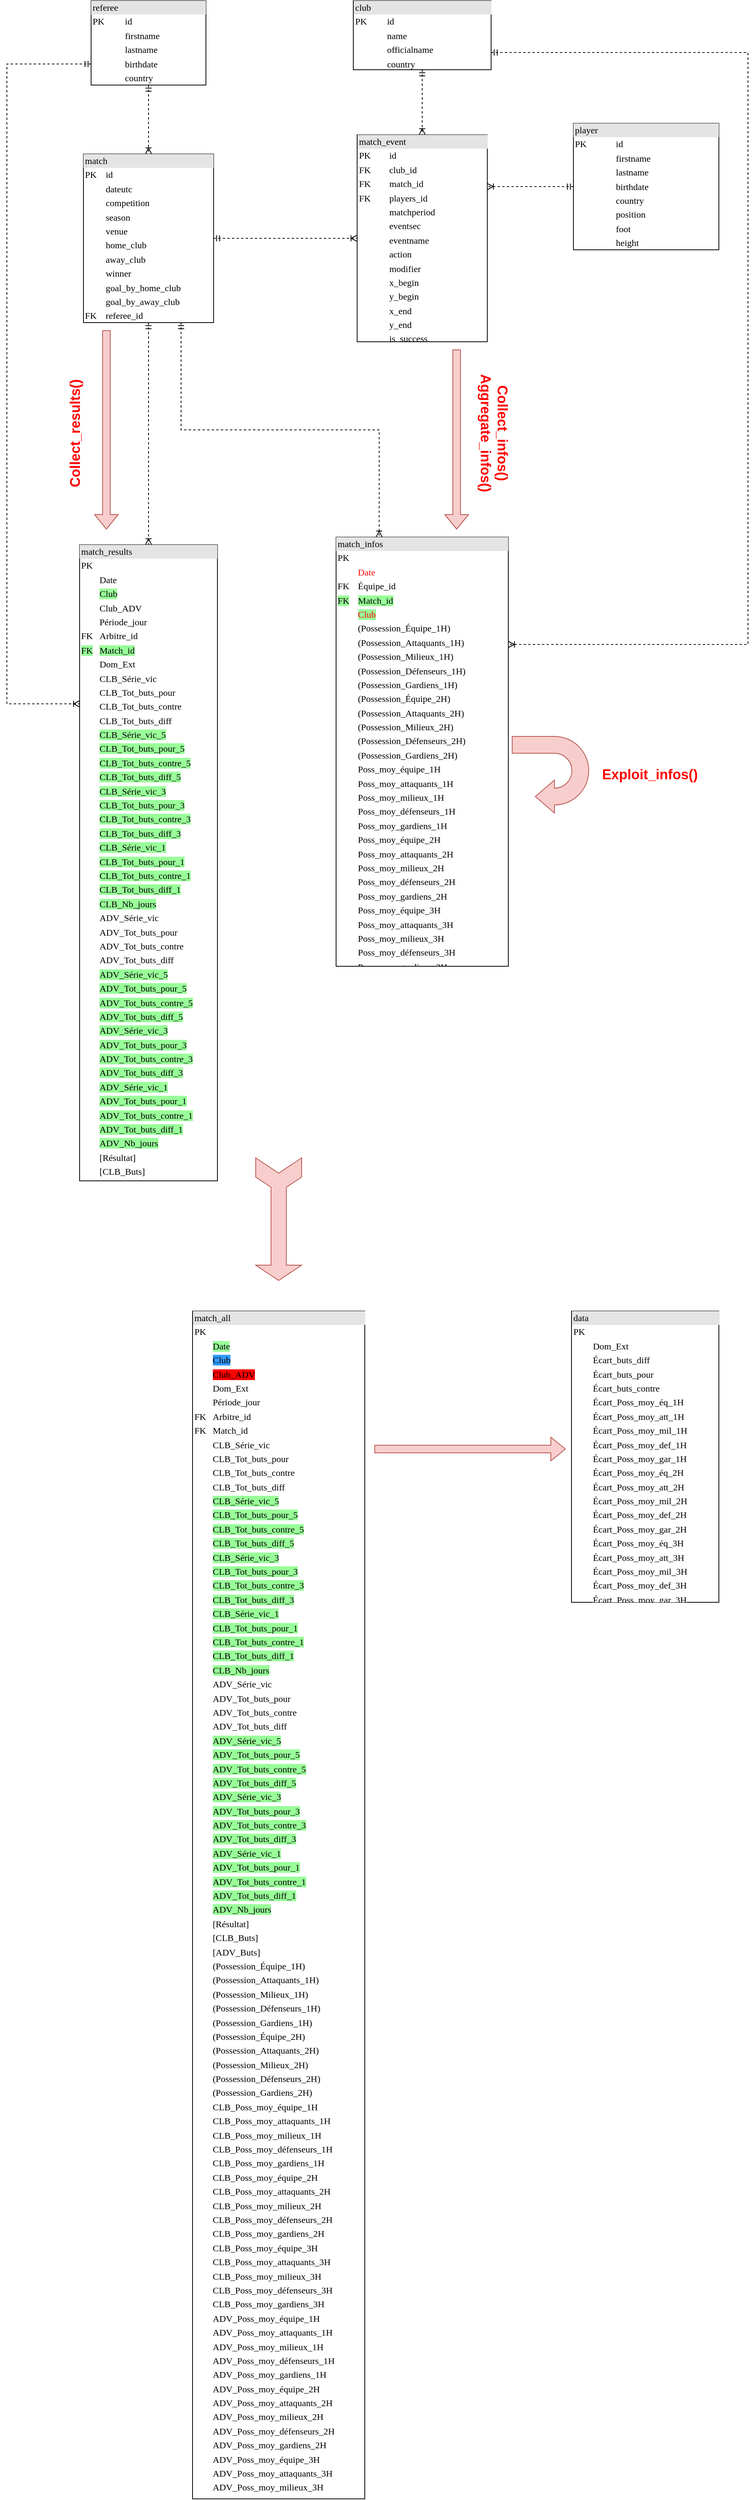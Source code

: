 <mxfile version="13.9.9" type="device"><diagram name="Page-1" id="2ca16b54-16f6-2749-3443-fa8db7711227"><mxGraphModel dx="1422" dy="822" grid="1" gridSize="10" guides="1" tooltips="1" connect="1" arrows="1" fold="1" page="1" pageScale="1" pageWidth="1100" pageHeight="850" background="#ffffff" math="0" shadow="0"><root><mxCell id="0"/><mxCell id="1" parent="0"/><mxCell id="XFEKM7h4W3PPhR_twfot-8" style="edgeStyle=orthogonalEdgeStyle;rounded=0;orthogonalLoop=1;jettySize=auto;html=1;exitX=0.5;exitY=1;exitDx=0;exitDy=0;entryX=0.5;entryY=0;entryDx=0;entryDy=0;dashed=1;startArrow=ERmandOne;startFill=0;endArrow=ERoneToMany;endFill=0;" parent="1" source="2ed32ef02a7f4228-1" target="2ed32ef02a7f4228-6" edge="1"><mxGeometry relative="1" as="geometry"/></mxCell><mxCell id="XFEKM7h4W3PPhR_twfot-19" style="edgeStyle=orthogonalEdgeStyle;rounded=0;orthogonalLoop=1;jettySize=auto;html=1;exitX=1;exitY=0.75;exitDx=0;exitDy=0;entryX=1;entryY=0.25;entryDx=0;entryDy=0;dashed=1;startArrow=ERmandOne;startFill=0;endArrow=ERoneToMany;endFill=0;" parent="1" source="2ed32ef02a7f4228-1" target="XFEKM7h4W3PPhR_twfot-12" edge="1"><mxGeometry relative="1" as="geometry"><Array as="points"><mxPoint x="1008" y="128"/><mxPoint x="1008" y="900"/></Array></mxGeometry></mxCell><mxCell id="2ed32ef02a7f4228-1" value="&lt;div style=&quot;box-sizing: border-box ; width: 100% ; background: #e4e4e4 ; padding: 2px&quot;&gt;club&lt;/div&gt;&lt;table style=&quot;width: 100% ; font-size: 1em&quot; cellpadding=&quot;2&quot; cellspacing=&quot;0&quot;&gt;&lt;tbody&gt;&lt;tr&gt;&lt;td&gt;PK&lt;/td&gt;&lt;td&gt;id&lt;/td&gt;&lt;/tr&gt;&lt;tr&gt;&lt;td&gt;&lt;br&gt;&lt;/td&gt;&lt;td&gt;name&lt;/td&gt;&lt;/tr&gt;&lt;tr&gt;&lt;td&gt;&lt;/td&gt;&lt;td&gt;officialname&lt;br&gt;&lt;/td&gt;&lt;/tr&gt;&lt;tr&gt;&lt;td&gt;&lt;br&gt;&lt;/td&gt;&lt;td&gt;country&lt;br&gt;&lt;/td&gt;&lt;/tr&gt;&lt;/tbody&gt;&lt;/table&gt;" style="verticalAlign=top;align=left;overflow=fill;html=1;rounded=0;shadow=0;comic=0;labelBackgroundColor=none;strokeWidth=1;fontFamily=Verdana;fontSize=12" parent="1" vertex="1"><mxGeometry x="492.5" y="60" width="180" height="90" as="geometry"/></mxCell><mxCell id="XFEKM7h4W3PPhR_twfot-10" style="edgeStyle=orthogonalEdgeStyle;rounded=0;orthogonalLoop=1;jettySize=auto;html=1;exitX=0;exitY=0.5;exitDx=0;exitDy=0;entryX=1;entryY=0.25;entryDx=0;entryDy=0;dashed=1;startArrow=ERmandOne;startFill=0;endArrow=ERoneToMany;endFill=0;" parent="1" source="2ed32ef02a7f4228-2" target="2ed32ef02a7f4228-6" edge="1"><mxGeometry relative="1" as="geometry"/></mxCell><mxCell id="2ed32ef02a7f4228-2" value="&lt;div style=&quot;box-sizing: border-box ; width: 100% ; background: #e4e4e4 ; padding: 2px&quot;&gt;player&lt;/div&gt;&lt;table style=&quot;width: 100% ; font-size: 1em&quot; cellpadding=&quot;2&quot; cellspacing=&quot;0&quot;&gt;&lt;tbody&gt;&lt;tr&gt;&lt;td&gt;PK&lt;/td&gt;&lt;td&gt;id&lt;/td&gt;&lt;/tr&gt;&lt;tr&gt;&lt;td&gt;&lt;br&gt;&lt;/td&gt;&lt;td&gt;firstname&lt;/td&gt;&lt;/tr&gt;&lt;tr&gt;&lt;td&gt;&lt;/td&gt;&lt;td&gt;lastname&lt;/td&gt;&lt;/tr&gt;&lt;tr&gt;&lt;td&gt;&lt;br&gt;&lt;/td&gt;&lt;td&gt;birthdate&lt;br&gt;&lt;/td&gt;&lt;/tr&gt;&lt;tr&gt;&lt;td&gt;&lt;br&gt;&lt;/td&gt;&lt;td&gt;country&lt;br&gt;&lt;/td&gt;&lt;/tr&gt;&lt;tr&gt;&lt;td&gt;&lt;br&gt;&lt;/td&gt;&lt;td&gt;position&lt;br&gt;&lt;/td&gt;&lt;/tr&gt;&lt;tr&gt;&lt;td&gt;&lt;br&gt;&lt;/td&gt;&lt;td&gt;foot&lt;br&gt;&lt;/td&gt;&lt;/tr&gt;&lt;tr&gt;&lt;td&gt;&lt;br&gt;&lt;/td&gt;&lt;td&gt;height&lt;br&gt;&lt;/td&gt;&lt;/tr&gt;&lt;/tbody&gt;&lt;/table&gt;" style="verticalAlign=top;align=left;overflow=fill;html=1;rounded=0;shadow=0;comic=0;labelBackgroundColor=none;strokeWidth=1;fontFamily=Verdana;fontSize=12" parent="1" vertex="1"><mxGeometry x="780" y="220" width="190" height="165" as="geometry"/></mxCell><mxCell id="2ed32ef02a7f4228-6" value="&lt;div style=&quot;box-sizing: border-box ; width: 100% ; background: #e4e4e4 ; padding: 2px&quot;&gt;match_event&lt;/div&gt;&lt;table style=&quot;width: 100% ; font-size: 1em&quot; cellpadding=&quot;2&quot; cellspacing=&quot;0&quot;&gt;&lt;tbody&gt;&lt;tr&gt;&lt;td&gt;PK&lt;/td&gt;&lt;td&gt;id&lt;/td&gt;&lt;/tr&gt;&lt;tr&gt;&lt;td&gt;FK&lt;/td&gt;&lt;td&gt;club_id&lt;/td&gt;&lt;/tr&gt;&lt;tr&gt;&lt;td&gt;FK&lt;/td&gt;&lt;td&gt;match_id&lt;/td&gt;&lt;/tr&gt;&lt;tr&gt;&lt;td&gt;FK&lt;br&gt;&lt;/td&gt;&lt;td&gt;players_id&lt;br&gt;&lt;/td&gt;&lt;/tr&gt;&lt;tr&gt;&lt;td&gt;&lt;br&gt;&lt;/td&gt;&lt;td&gt;matchperiod&lt;br&gt;&lt;/td&gt;&lt;/tr&gt;&lt;tr&gt;&lt;td&gt;&lt;br&gt;&lt;/td&gt;&lt;td&gt;eventsec&lt;br&gt;&lt;/td&gt;&lt;/tr&gt;&lt;tr&gt;&lt;td&gt;&lt;br&gt;&lt;/td&gt;&lt;td&gt;eventname&lt;br&gt;&lt;/td&gt;&lt;/tr&gt;&lt;tr&gt;&lt;td&gt;&lt;br&gt;&lt;/td&gt;&lt;td&gt;action&lt;br&gt;&lt;/td&gt;&lt;/tr&gt;&lt;tr&gt;&lt;td&gt;&lt;br&gt;&lt;/td&gt;&lt;td&gt;modifier&lt;br&gt;&lt;/td&gt;&lt;/tr&gt;&lt;tr&gt;&lt;td&gt;&lt;br&gt;&lt;/td&gt;&lt;td&gt;x_begin&lt;br&gt;&lt;/td&gt;&lt;/tr&gt;&lt;tr&gt;&lt;td&gt;&lt;br&gt;&lt;/td&gt;&lt;td&gt;y_begin&lt;/td&gt;&lt;/tr&gt;&lt;tr&gt;&lt;td&gt;&lt;br&gt;&lt;/td&gt;&lt;td&gt;x_end&lt;/td&gt;&lt;/tr&gt;&lt;tr&gt;&lt;td&gt;&lt;br&gt;&lt;/td&gt;&lt;td&gt;y_end&lt;/td&gt;&lt;/tr&gt;&lt;tr&gt;&lt;td&gt;&lt;br&gt;&lt;/td&gt;&lt;td&gt;is_success&lt;/td&gt;&lt;/tr&gt;&lt;/tbody&gt;&lt;/table&gt;" style="verticalAlign=top;align=left;overflow=fill;html=1;rounded=0;shadow=0;comic=0;labelBackgroundColor=none;strokeWidth=1;fontFamily=Verdana;fontSize=12" parent="1" vertex="1"><mxGeometry x="497.5" y="235" width="170" height="270" as="geometry"/></mxCell><mxCell id="XFEKM7h4W3PPhR_twfot-7" style="edgeStyle=orthogonalEdgeStyle;rounded=0;orthogonalLoop=1;jettySize=auto;html=1;exitX=1;exitY=0.5;exitDx=0;exitDy=0;entryX=0;entryY=0.5;entryDx=0;entryDy=0;dashed=1;startArrow=ERmandOne;startFill=0;endArrow=ERoneToMany;endFill=0;" parent="1" source="2ed32ef02a7f4228-8" target="2ed32ef02a7f4228-6" edge="1"><mxGeometry relative="1" as="geometry"/></mxCell><mxCell id="XFEKM7h4W3PPhR_twfot-16" style="edgeStyle=orthogonalEdgeStyle;rounded=0;orthogonalLoop=1;jettySize=auto;html=1;exitX=0.75;exitY=1;exitDx=0;exitDy=0;entryX=0.25;entryY=0;entryDx=0;entryDy=0;dashed=1;startArrow=ERmandOne;startFill=0;endArrow=ERoneToMany;endFill=0;" parent="1" source="2ed32ef02a7f4228-8" target="XFEKM7h4W3PPhR_twfot-12" edge="1"><mxGeometry relative="1" as="geometry"/></mxCell><mxCell id="XFEKM7h4W3PPhR_twfot-17" style="edgeStyle=orthogonalEdgeStyle;rounded=0;orthogonalLoop=1;jettySize=auto;html=1;exitX=0.5;exitY=1;exitDx=0;exitDy=0;entryX=0.5;entryY=0;entryDx=0;entryDy=0;dashed=1;startArrow=ERmandOne;startFill=0;endArrow=ERoneToMany;endFill=0;" parent="1" source="2ed32ef02a7f4228-8" target="XFEKM7h4W3PPhR_twfot-11" edge="1"><mxGeometry relative="1" as="geometry"/></mxCell><mxCell id="2ed32ef02a7f4228-8" value="&lt;div style=&quot;box-sizing: border-box ; width: 100% ; background: #e4e4e4 ; padding: 2px&quot;&gt;match&lt;/div&gt;&lt;table style=&quot;width: 100% ; font-size: 1em&quot; cellpadding=&quot;2&quot; cellspacing=&quot;0&quot;&gt;&lt;tbody&gt;&lt;tr&gt;&lt;td&gt;PK&lt;/td&gt;&lt;td&gt;id&lt;/td&gt;&lt;/tr&gt;&lt;tr&gt;&lt;td&gt;&lt;br&gt;&lt;/td&gt;&lt;td&gt;dateutc&lt;/td&gt;&lt;/tr&gt;&lt;tr&gt;&lt;td&gt;&lt;/td&gt;&lt;td&gt;competition&lt;/td&gt;&lt;/tr&gt;&lt;tr&gt;&lt;td&gt;&lt;br&gt;&lt;/td&gt;&lt;td&gt;season&lt;br&gt;&lt;/td&gt;&lt;/tr&gt;&lt;tr&gt;&lt;td&gt;&lt;br&gt;&lt;/td&gt;&lt;td&gt;venue&lt;br&gt;&lt;/td&gt;&lt;/tr&gt;&lt;tr&gt;&lt;td&gt;&lt;br&gt;&lt;/td&gt;&lt;td&gt;home_club&lt;br&gt;&lt;/td&gt;&lt;/tr&gt;&lt;tr&gt;&lt;td&gt;&lt;br&gt;&lt;/td&gt;&lt;td&gt;away_club&lt;br&gt;&lt;/td&gt;&lt;/tr&gt;&lt;tr&gt;&lt;td&gt;&lt;br&gt;&lt;/td&gt;&lt;td&gt;winner&lt;br&gt;&lt;/td&gt;&lt;/tr&gt;&lt;tr&gt;&lt;td&gt;&lt;br&gt;&lt;/td&gt;&lt;td&gt;goal_by_home_club&lt;br&gt;&lt;/td&gt;&lt;/tr&gt;&lt;tr&gt;&lt;td&gt;&lt;br&gt;&lt;/td&gt;&lt;td&gt;goal_by_away_club&lt;br&gt;&lt;/td&gt;&lt;/tr&gt;&lt;tr&gt;&lt;td&gt;FK&lt;br&gt;&lt;/td&gt;&lt;td&gt;referee_id&lt;br&gt;&lt;/td&gt;&lt;/tr&gt;&lt;/tbody&gt;&lt;/table&gt;" style="verticalAlign=top;align=left;overflow=fill;html=1;rounded=0;shadow=0;comic=0;labelBackgroundColor=none;strokeWidth=1;fontFamily=Verdana;fontSize=12" parent="1" vertex="1"><mxGeometry x="140" y="260" width="170" height="220" as="geometry"/></mxCell><mxCell id="XFEKM7h4W3PPhR_twfot-6" value="" style="edgeStyle=orthogonalEdgeStyle;rounded=0;orthogonalLoop=1;jettySize=auto;html=1;dashed=1;startArrow=ERmandOne;startFill=0;endArrow=ERoneToMany;endFill=0;" parent="1" source="2ed32ef02a7f4228-12" target="2ed32ef02a7f4228-8" edge="1"><mxGeometry relative="1" as="geometry"/></mxCell><mxCell id="XFEKM7h4W3PPhR_twfot-18" style="edgeStyle=orthogonalEdgeStyle;rounded=0;orthogonalLoop=1;jettySize=auto;html=1;exitX=0;exitY=0.75;exitDx=0;exitDy=0;entryX=0;entryY=0.25;entryDx=0;entryDy=0;dashed=1;startArrow=ERmandOne;startFill=0;endArrow=ERoneToMany;endFill=0;" parent="1" source="2ed32ef02a7f4228-12" target="XFEKM7h4W3PPhR_twfot-11" edge="1"><mxGeometry relative="1" as="geometry"><Array as="points"><mxPoint x="40" y="143"/><mxPoint x="40" y="978"/></Array></mxGeometry></mxCell><mxCell id="2ed32ef02a7f4228-12" value="&lt;div style=&quot;box-sizing: border-box ; width: 100% ; background: #e4e4e4 ; padding: 2px&quot;&gt;referee&lt;/div&gt;&lt;table style=&quot;width: 100% ; font-size: 1em&quot; cellpadding=&quot;2&quot; cellspacing=&quot;0&quot;&gt;&lt;tbody&gt;&lt;tr&gt;&lt;td&gt;PK&lt;/td&gt;&lt;td&gt;id&lt;/td&gt;&lt;/tr&gt;&lt;tr&gt;&lt;td&gt;&lt;br&gt;&lt;/td&gt;&lt;td&gt;firstname&lt;/td&gt;&lt;/tr&gt;&lt;tr&gt;&lt;td&gt;&lt;/td&gt;&lt;td&gt;lastname&lt;br&gt;&lt;/td&gt;&lt;/tr&gt;&lt;tr&gt;&lt;td&gt;&lt;br&gt;&lt;/td&gt;&lt;td&gt;birthdate&lt;br&gt;&lt;/td&gt;&lt;/tr&gt;&lt;tr&gt;&lt;td&gt;&lt;br&gt;&lt;/td&gt;&lt;td&gt;country&lt;br&gt;&lt;/td&gt;&lt;/tr&gt;&lt;/tbody&gt;&lt;/table&gt;" style="verticalAlign=top;align=left;overflow=fill;html=1;rounded=0;shadow=0;comic=0;labelBackgroundColor=none;strokeWidth=1;fontFamily=Verdana;fontSize=12" parent="1" vertex="1"><mxGeometry x="150" y="60" width="150" height="110" as="geometry"/></mxCell><mxCell id="XFEKM7h4W3PPhR_twfot-11" value="&lt;div style=&quot;box-sizing: border-box ; width: 100% ; background: #e4e4e4 ; padding: 2px&quot;&gt;match_results&lt;/div&gt;&lt;table style=&quot;width: 100% ; font-size: 1em&quot; cellpadding=&quot;2&quot; cellspacing=&quot;0&quot;&gt;&lt;tbody&gt;&lt;tr&gt;&lt;td&gt;PK&lt;/td&gt;&lt;td&gt;&lt;br&gt;&lt;/td&gt;&lt;/tr&gt;&lt;tr&gt;&lt;td&gt;&lt;br&gt;&lt;/td&gt;&lt;td&gt;Date&lt;/td&gt;&lt;/tr&gt;&lt;tr&gt;&lt;td&gt;&lt;br&gt;&lt;/td&gt;&lt;td&gt;&lt;span style=&quot;background-color: rgb(153 , 255 , 153)&quot;&gt;Club&lt;/span&gt;&lt;/td&gt;&lt;/tr&gt;&lt;tr&gt;&lt;td&gt;&lt;br&gt;&lt;/td&gt;&lt;td&gt;Club_ADV&lt;br&gt;&lt;/td&gt;&lt;/tr&gt;&lt;tr&gt;&lt;td&gt;&lt;br&gt;&lt;/td&gt;&lt;td&gt;Période_jour&lt;br&gt;&lt;/td&gt;&lt;/tr&gt;&lt;tr&gt;&lt;td&gt;FK&lt;/td&gt;&lt;td&gt;Arbitre_id&lt;br&gt;&lt;/td&gt;&lt;/tr&gt;&lt;tr&gt;&lt;td&gt;&lt;span style=&quot;background-color: rgb(153 , 255 , 153)&quot;&gt;FK&lt;/span&gt;&lt;/td&gt;&lt;td&gt;&lt;span style=&quot;background-color: rgb(153 , 255 , 153)&quot;&gt;Match_id&lt;/span&gt;&lt;br&gt;&lt;/td&gt;&lt;/tr&gt;&lt;tr&gt;&lt;td&gt;&lt;br&gt;&lt;/td&gt;&lt;td&gt;Dom_Ext&lt;/td&gt;&lt;/tr&gt;&lt;tr&gt;&lt;td&gt;&lt;br&gt;&lt;/td&gt;&lt;td&gt;CLB_Série_vic&lt;br&gt;&lt;/td&gt;&lt;/tr&gt;&lt;tr&gt;&lt;td&gt;&lt;br&gt;&lt;/td&gt;&lt;td&gt;CLB_Tot_buts_pour&lt;br&gt;&lt;/td&gt;&lt;/tr&gt;&lt;tr&gt;&lt;td&gt;&lt;br&gt;&lt;/td&gt;&lt;td&gt;CLB_Tot_buts_contre&lt;/td&gt;&lt;/tr&gt;&lt;tr&gt;&lt;td&gt;&lt;br&gt;&lt;/td&gt;&lt;td&gt;CLB_Tot_buts_diff&lt;/td&gt;&lt;/tr&gt;&lt;tr&gt;&lt;td&gt;&lt;br&gt;&lt;/td&gt;&lt;td&gt;&lt;span style=&quot;background-color: rgb(153 , 255 , 153)&quot;&gt;CLB_Série_vic_5&lt;/span&gt;&lt;/td&gt;&lt;/tr&gt;&lt;tr&gt;&lt;td&gt;&lt;span style=&quot;background-color: rgb(153 , 255 , 153)&quot;&gt;&lt;br&gt;&lt;/span&gt;&lt;/td&gt;&lt;td&gt;&lt;span style=&quot;background-color: rgb(153 , 255 , 153)&quot;&gt;CLB_Tot_buts_pour_5&lt;br&gt;&lt;/span&gt;&lt;/td&gt;&lt;/tr&gt;&lt;tr&gt;&lt;td&gt;&lt;span style=&quot;background-color: rgb(153 , 255 , 153)&quot;&gt;&lt;br&gt;&lt;/span&gt;&lt;/td&gt;&lt;td&gt;&lt;span style=&quot;background-color: rgb(153 , 255 , 153)&quot;&gt;CLB_Tot_buts_contre_5&lt;br&gt;&lt;/span&gt;&lt;/td&gt;&lt;/tr&gt;&lt;tr&gt;&lt;td&gt;&lt;span style=&quot;background-color: rgb(153 , 255 , 153)&quot;&gt;&lt;br&gt;&lt;/span&gt;&lt;/td&gt;&lt;td&gt;&lt;span style=&quot;background-color: rgb(153 , 255 , 153)&quot;&gt;CLB_Tot_buts_diff_5&lt;br&gt;&lt;/span&gt;&lt;/td&gt;&lt;/tr&gt;&lt;tr&gt;&lt;td&gt;&lt;span style=&quot;background-color: rgb(153 , 255 , 153)&quot;&gt;&lt;br&gt;&lt;/span&gt;&lt;/td&gt;&lt;td&gt;&lt;span style=&quot;background-color: rgb(153 , 255 , 153)&quot;&gt;CLB_Série_vic_3&lt;br&gt;&lt;/span&gt;&lt;/td&gt;&lt;/tr&gt;&lt;tr&gt;&lt;td&gt;&lt;span style=&quot;background-color: rgb(153 , 255 , 153)&quot;&gt;&lt;br&gt;&lt;/span&gt;&lt;/td&gt;&lt;td&gt;&lt;span style=&quot;background-color: rgb(153 , 255 , 153)&quot;&gt;CLB_Tot_buts_pour_3&lt;br&gt;&lt;/span&gt;&lt;/td&gt;&lt;/tr&gt;&lt;tr&gt;&lt;td&gt;&lt;span style=&quot;background-color: rgb(153 , 255 , 153)&quot;&gt;&lt;br&gt;&lt;/span&gt;&lt;/td&gt;&lt;td&gt;&lt;span style=&quot;background-color: rgb(153 , 255 , 153)&quot;&gt;CLB_Tot_buts_contre_3&lt;br&gt;&lt;/span&gt;&lt;/td&gt;&lt;/tr&gt;&lt;tr&gt;&lt;td&gt;&lt;span style=&quot;background-color: rgb(153 , 255 , 153)&quot;&gt;&lt;br&gt;&lt;/span&gt;&lt;/td&gt;&lt;td&gt;&lt;span style=&quot;background-color: rgb(153 , 255 , 153)&quot;&gt;CLB_Tot_buts_diff_3&lt;br&gt;&lt;/span&gt;&lt;/td&gt;&lt;/tr&gt;&lt;tr&gt;&lt;td&gt;&lt;span style=&quot;background-color: rgb(153 , 255 , 153)&quot;&gt;&lt;br&gt;&lt;/span&gt;&lt;/td&gt;&lt;td&gt;&lt;span style=&quot;background-color: rgb(153 , 255 , 153)&quot;&gt;CLB_Série_vic_1&lt;br&gt;&lt;/span&gt;&lt;/td&gt;&lt;/tr&gt;&lt;tr&gt;&lt;td&gt;&lt;span style=&quot;background-color: rgb(153 , 255 , 153)&quot;&gt;&lt;br&gt;&lt;/span&gt;&lt;/td&gt;&lt;td&gt;&lt;span style=&quot;background-color: rgb(153 , 255 , 153)&quot;&gt;CLB_Tot_buts_pour_1&lt;br&gt;&lt;/span&gt;&lt;/td&gt;&lt;/tr&gt;&lt;tr&gt;&lt;td&gt;&lt;span style=&quot;background-color: rgb(153 , 255 , 153)&quot;&gt;&lt;br&gt;&lt;/span&gt;&lt;/td&gt;&lt;td&gt;&lt;span style=&quot;background-color: rgb(153 , 255 , 153)&quot;&gt;CLB_Tot_buts_contre_1&lt;br&gt;&lt;/span&gt;&lt;/td&gt;&lt;/tr&gt;&lt;tr&gt;&lt;td&gt;&lt;span style=&quot;background-color: rgb(153 , 255 , 153)&quot;&gt;&lt;br&gt;&lt;/span&gt;&lt;/td&gt;&lt;td&gt;&lt;span style=&quot;background-color: rgb(153 , 255 , 153)&quot;&gt;CLB_Tot_buts_diff_1&lt;br&gt;&lt;/span&gt;&lt;/td&gt;&lt;/tr&gt;&lt;tr&gt;&lt;td&gt;&lt;span style=&quot;background-color: rgb(153 , 255 , 153)&quot;&gt;&lt;br&gt;&lt;/span&gt;&lt;/td&gt;&lt;td&gt;&lt;span style=&quot;background-color: rgb(153 , 255 , 153)&quot;&gt;CLB_Nb_jours&lt;/span&gt;&lt;br&gt;&lt;/td&gt;&lt;/tr&gt;&lt;tr&gt;&lt;td&gt;&lt;br&gt;&lt;/td&gt;&lt;td&gt;ADV_Série_vic&lt;/td&gt;&lt;/tr&gt;&lt;tr&gt;&lt;td&gt;&lt;br&gt;&lt;/td&gt;&lt;td&gt;ADV_Tot_buts_pour&lt;/td&gt;&lt;/tr&gt;&lt;tr&gt;&lt;td&gt;&lt;br&gt;&lt;/td&gt;&lt;td&gt;ADV_Tot_buts_contre&lt;/td&gt;&lt;/tr&gt;&lt;tr&gt;&lt;td&gt;&lt;br&gt;&lt;/td&gt;&lt;td&gt;ADV_Tot_buts_diff&lt;/td&gt;&lt;/tr&gt;&lt;tr&gt;&lt;td&gt;&lt;br&gt;&lt;/td&gt;&lt;td&gt;&lt;span style=&quot;background-color: rgb(153 , 255 , 153)&quot;&gt;ADV_Série_vic_5&lt;br&gt;&lt;/span&gt;&lt;/td&gt;&lt;/tr&gt;&lt;tr&gt;&lt;td&gt;&lt;span style=&quot;background-color: rgb(153 , 255 , 153)&quot;&gt;&lt;br&gt;&lt;/span&gt;&lt;/td&gt;&lt;td&gt;&lt;span style=&quot;background-color: rgb(153 , 255 , 153)&quot;&gt;ADV_Tot_buts_pour_5&lt;br&gt;&lt;/span&gt;&lt;/td&gt;&lt;/tr&gt;&lt;tr&gt;&lt;td&gt;&lt;span style=&quot;background-color: rgb(153 , 255 , 153)&quot;&gt;&lt;br&gt;&lt;/span&gt;&lt;/td&gt;&lt;td&gt;&lt;span style=&quot;background-color: rgb(153 , 255 , 153)&quot;&gt;ADV_Tot_buts_contre_5&lt;br&gt;&lt;/span&gt;&lt;/td&gt;&lt;/tr&gt;&lt;tr&gt;&lt;td&gt;&lt;span style=&quot;background-color: rgb(153 , 255 , 153)&quot;&gt;&lt;br&gt;&lt;/span&gt;&lt;/td&gt;&lt;td&gt;&lt;span style=&quot;background-color: rgb(153 , 255 , 153)&quot;&gt;ADV_Tot_buts_diff_5&lt;br&gt;&lt;/span&gt;&lt;/td&gt;&lt;/tr&gt;&lt;tr&gt;&lt;td&gt;&lt;span style=&quot;background-color: rgb(153 , 255 , 153)&quot;&gt;&lt;br&gt;&lt;/span&gt;&lt;/td&gt;&lt;td&gt;&lt;span style=&quot;background-color: rgb(153 , 255 , 153)&quot;&gt;ADV_Série_vic_3&lt;br&gt;&lt;/span&gt;&lt;/td&gt;&lt;/tr&gt;&lt;tr&gt;&lt;td&gt;&lt;span style=&quot;background-color: rgb(153 , 255 , 153)&quot;&gt;&lt;br&gt;&lt;/span&gt;&lt;/td&gt;&lt;td&gt;&lt;span style=&quot;background-color: rgb(153 , 255 , 153)&quot;&gt;ADV_Tot_buts_pour_3&lt;br&gt;&lt;/span&gt;&lt;/td&gt;&lt;/tr&gt;&lt;tr&gt;&lt;td&gt;&lt;span style=&quot;background-color: rgb(153 , 255 , 153)&quot;&gt;&lt;br&gt;&lt;/span&gt;&lt;/td&gt;&lt;td&gt;&lt;span style=&quot;background-color: rgb(153 , 255 , 153)&quot;&gt;ADV_Tot_buts_contre_3&lt;br&gt;&lt;/span&gt;&lt;/td&gt;&lt;/tr&gt;&lt;tr&gt;&lt;td&gt;&lt;span style=&quot;background-color: rgb(153 , 255 , 153)&quot;&gt;&lt;br&gt;&lt;/span&gt;&lt;/td&gt;&lt;td&gt;&lt;span style=&quot;background-color: rgb(153 , 255 , 153)&quot;&gt;ADV_Tot_buts_diff_3&lt;br&gt;&lt;/span&gt;&lt;/td&gt;&lt;/tr&gt;&lt;tr&gt;&lt;td&gt;&lt;span style=&quot;background-color: rgb(153 , 255 , 153)&quot;&gt;&lt;br&gt;&lt;/span&gt;&lt;/td&gt;&lt;td&gt;&lt;span style=&quot;background-color: rgb(153 , 255 , 153)&quot;&gt;ADV_Série_vic_1&lt;br&gt;&lt;/span&gt;&lt;/td&gt;&lt;/tr&gt;&lt;tr&gt;&lt;td&gt;&lt;span style=&quot;background-color: rgb(153 , 255 , 153)&quot;&gt;&lt;br&gt;&lt;/span&gt;&lt;/td&gt;&lt;td&gt;&lt;span style=&quot;background-color: rgb(153 , 255 , 153)&quot;&gt;ADV_Tot_buts_pour_1&lt;br&gt;&lt;/span&gt;&lt;/td&gt;&lt;/tr&gt;&lt;tr&gt;&lt;td&gt;&lt;span style=&quot;background-color: rgb(153 , 255 , 153)&quot;&gt;&lt;br&gt;&lt;/span&gt;&lt;/td&gt;&lt;td&gt;&lt;span style=&quot;background-color: rgb(153 , 255 , 153)&quot;&gt;ADV_Tot_buts_contre_1&lt;br&gt;&lt;/span&gt;&lt;/td&gt;&lt;/tr&gt;&lt;tr&gt;&lt;td&gt;&lt;span style=&quot;background-color: rgb(153 , 255 , 153)&quot;&gt;&lt;br&gt;&lt;/span&gt;&lt;/td&gt;&lt;td&gt;&lt;span style=&quot;background-color: rgb(153 , 255 , 153)&quot;&gt;ADV_Tot_buts_diff_1&lt;br&gt;&lt;/span&gt;&lt;/td&gt;&lt;/tr&gt;&lt;tr&gt;&lt;td&gt;&lt;span style=&quot;background-color: rgb(153 , 255 , 153)&quot;&gt;&lt;br&gt;&lt;/span&gt;&lt;/td&gt;&lt;td&gt;&lt;span style=&quot;background-color: rgb(153 , 255 , 153)&quot;&gt;ADV_Nb_jours&lt;/span&gt;&lt;br&gt;&lt;/td&gt;&lt;/tr&gt;&lt;tr&gt;&lt;td&gt;&lt;br&gt;&lt;/td&gt;&lt;td&gt;[Résultat]&lt;/td&gt;&lt;/tr&gt;&lt;tr&gt;&lt;td&gt;&lt;br&gt;&lt;/td&gt;&lt;td&gt;[CLB_Buts]&lt;/td&gt;&lt;/tr&gt;&lt;tr&gt;&lt;td&gt;&lt;br&gt;&lt;/td&gt;&lt;td&gt;[ADV_Buts]&lt;/td&gt;&lt;/tr&gt;&lt;/tbody&gt;&lt;/table&gt;" style="verticalAlign=top;align=left;overflow=fill;html=1;rounded=0;shadow=0;comic=0;labelBackgroundColor=none;strokeWidth=1;fontFamily=Verdana;fontSize=12" parent="1" vertex="1"><mxGeometry x="135" y="770" width="180" height="830" as="geometry"/></mxCell><mxCell id="XFEKM7h4W3PPhR_twfot-12" value="&lt;div style=&quot;box-sizing: border-box ; width: 100% ; background: #e4e4e4 ; padding: 2px&quot;&gt;match_infos&lt;/div&gt;&lt;table style=&quot;width: 100% ; font-size: 1em&quot; cellpadding=&quot;2&quot; cellspacing=&quot;0&quot;&gt;&lt;tbody&gt;&lt;tr&gt;&lt;td&gt;PK&lt;/td&gt;&lt;td&gt;&lt;br&gt;&lt;/td&gt;&lt;/tr&gt;&lt;tr&gt;&lt;td&gt;&lt;br&gt;&lt;/td&gt;&lt;td&gt;&lt;font color=&quot;#ff0000&quot;&gt;Date&lt;/font&gt;&lt;/td&gt;&lt;/tr&gt;&lt;tr&gt;&lt;td&gt;FK&lt;/td&gt;&lt;td&gt;Équipe_id&lt;/td&gt;&lt;/tr&gt;&lt;tr&gt;&lt;td&gt;&lt;span style=&quot;background-color: rgb(153 , 255 , 153)&quot;&gt;FK&lt;/span&gt;&lt;/td&gt;&lt;td&gt;&lt;span style=&quot;background-color: rgb(153 , 255 , 153)&quot;&gt;Match_id&lt;/span&gt;&lt;/td&gt;&lt;/tr&gt;&lt;tr&gt;&lt;td&gt;&lt;br&gt;&lt;/td&gt;&lt;td&gt;&lt;font color=&quot;#ff0000&quot; style=&quot;background-color: rgb(153 , 255 , 153)&quot;&gt;Club&lt;/font&gt;&lt;/td&gt;&lt;/tr&gt;&lt;tr&gt;&lt;td&gt;&lt;br&gt;&lt;/td&gt;&lt;td&gt;(Possession_Équipe_1H)&lt;/td&gt;&lt;/tr&gt;&lt;tr&gt;&lt;td&gt;&lt;br&gt;&lt;/td&gt;&lt;td&gt;(Possession_Attaquants_1H)&lt;br&gt;&lt;/td&gt;&lt;/tr&gt;&lt;tr&gt;&lt;td&gt;&lt;br&gt;&lt;/td&gt;&lt;td&gt;(Possession_Milieux_1H)&lt;br&gt;&lt;/td&gt;&lt;/tr&gt;&lt;tr&gt;&lt;td&gt;&lt;br&gt;&lt;/td&gt;&lt;td&gt;(Possession_Défenseurs_1H)&lt;/td&gt;&lt;/tr&gt;&lt;tr&gt;&lt;td&gt;&lt;br&gt;&lt;/td&gt;&lt;td&gt;(Possession_Gardiens_1H)&lt;br&gt;&lt;/td&gt;&lt;/tr&gt;&lt;tr&gt;&lt;td&gt;&lt;br&gt;&lt;/td&gt;&lt;td&gt;(Possession_Équipe_2H)&lt;br&gt;&lt;/td&gt;&lt;/tr&gt;&lt;tr&gt;&lt;td&gt;&lt;br&gt;&lt;/td&gt;&lt;td&gt;(Possession_Attaquants_2H)&lt;br&gt;&lt;/td&gt;&lt;/tr&gt;&lt;tr&gt;&lt;td&gt;&lt;br&gt;&lt;/td&gt;&lt;td&gt;(Possession_Milieux_2H)&lt;br&gt;&lt;/td&gt;&lt;/tr&gt;&lt;tr&gt;&lt;td&gt;&lt;br&gt;&lt;/td&gt;&lt;td&gt;(Possession_Défenseurs_2H)&lt;/td&gt;&lt;/tr&gt;&lt;tr&gt;&lt;td&gt;&lt;br&gt;&lt;/td&gt;&lt;td&gt;(Possession_Gardiens_2H)&lt;br&gt;&lt;/td&gt;&lt;/tr&gt;&lt;tr&gt;&lt;td&gt;&lt;br&gt;&lt;/td&gt;&lt;td&gt;Poss_moy_équipe_1H&lt;br&gt;&lt;/td&gt;&lt;/tr&gt;&lt;tr&gt;&lt;td&gt;&lt;br&gt;&lt;/td&gt;&lt;td&gt;Poss_moy_attaquants_1H&lt;br&gt;&lt;/td&gt;&lt;/tr&gt;&lt;tr&gt;&lt;td&gt;&lt;br&gt;&lt;/td&gt;&lt;td&gt;Poss_moy_milieux_1H&lt;br&gt;&lt;/td&gt;&lt;/tr&gt;&lt;tr&gt;&lt;td&gt;&lt;br&gt;&lt;/td&gt;&lt;td&gt;Poss_moy_défenseurs_1H&lt;br&gt;&lt;/td&gt;&lt;/tr&gt;&lt;tr&gt;&lt;td&gt;&lt;br&gt;&lt;/td&gt;&lt;td&gt;Poss_moy_gardiens_1H&lt;br&gt;&lt;/td&gt;&lt;/tr&gt;&lt;tr&gt;&lt;td&gt;&lt;br&gt;&lt;/td&gt;&lt;td&gt;Poss_moy_équipe_2H&lt;br&gt;&lt;/td&gt;&lt;/tr&gt;&lt;tr&gt;&lt;td&gt;&lt;br&gt;&lt;/td&gt;&lt;td&gt;Poss_moy_attaquants_2H&lt;br&gt;&lt;/td&gt;&lt;/tr&gt;&lt;tr&gt;&lt;td&gt;&lt;br&gt;&lt;/td&gt;&lt;td&gt;Poss_moy_milieux_2H&lt;br&gt;&lt;/td&gt;&lt;/tr&gt;&lt;tr&gt;&lt;td&gt;&lt;br&gt;&lt;/td&gt;&lt;td&gt;Poss_moy_défenseurs_2H&lt;br&gt;&lt;/td&gt;&lt;/tr&gt;&lt;tr&gt;&lt;td&gt;&lt;br&gt;&lt;/td&gt;&lt;td&gt;Poss_moy_gardiens_2H&lt;br&gt;&lt;/td&gt;&lt;/tr&gt;&lt;tr&gt;&lt;td&gt;&lt;br&gt;&lt;/td&gt;&lt;td&gt;Poss_moy_équipe_3H&lt;br&gt;&lt;/td&gt;&lt;/tr&gt;&lt;tr&gt;&lt;td&gt;&lt;br&gt;&lt;/td&gt;&lt;td&gt;Poss_moy_attaquants_3H&lt;br&gt;&lt;/td&gt;&lt;/tr&gt;&lt;tr&gt;&lt;td&gt;&lt;br&gt;&lt;/td&gt;&lt;td&gt;Poss_moy_milieux_3H&lt;br&gt;&lt;/td&gt;&lt;/tr&gt;&lt;tr&gt;&lt;td&gt;&lt;br&gt;&lt;/td&gt;&lt;td&gt;Poss_moy_défenseurs_3H&lt;br&gt;&lt;/td&gt;&lt;/tr&gt;&lt;tr&gt;&lt;td&gt;&lt;br&gt;&lt;/td&gt;&lt;td&gt;Poss_moy_gardiens_3H&lt;br&gt;&lt;/td&gt;&lt;/tr&gt;&lt;/tbody&gt;&lt;/table&gt;" style="verticalAlign=top;align=left;overflow=fill;html=1;rounded=0;shadow=0;comic=0;labelBackgroundColor=none;strokeWidth=1;fontFamily=Verdana;fontSize=12" parent="1" vertex="1"><mxGeometry x="470" y="760" width="225" height="560" as="geometry"/></mxCell><mxCell id="XFEKM7h4W3PPhR_twfot-20" value="" style="shape=flexArrow;endArrow=classic;html=1;fillColor=#f8cecc;strokeColor=#b85450;" parent="1" edge="1"><mxGeometry width="50" height="50" relative="1" as="geometry"><mxPoint x="627.5" y="515" as="sourcePoint"/><mxPoint x="627.5" y="750" as="targetPoint"/></mxGeometry></mxCell><mxCell id="XFEKM7h4W3PPhR_twfot-21" value="" style="shape=flexArrow;endArrow=classic;html=1;fillColor=#f8cecc;strokeColor=#b85450;" parent="1" edge="1"><mxGeometry width="50" height="50" relative="1" as="geometry"><mxPoint x="170" y="490" as="sourcePoint"/><mxPoint x="170" y="750" as="targetPoint"/></mxGeometry></mxCell><mxCell id="fw6syXymlxR2Nx76oWJ0-1" value="" style="html=1;shadow=0;dashed=0;align=center;verticalAlign=middle;shape=mxgraph.arrows2.tailedNotchedArrow;dy1=10;dx1=20;notch=20;arrowHead=20;dx2=25;dy2=30;direction=south;fillColor=#f8cecc;strokeColor=#b85450;" parent="1" vertex="1"><mxGeometry x="340" y="1570" width="110" height="160" as="geometry"/></mxCell><mxCell id="SGzJeTL8xRHxLOMcJvMC-1" value="&lt;div style=&quot;box-sizing: border-box ; width: 100% ; background: #e4e4e4 ; padding: 2px&quot;&gt;match_all&lt;/div&gt;&lt;table style=&quot;width: 100% ; font-size: 1em&quot; cellpadding=&quot;2&quot; cellspacing=&quot;0&quot;&gt;&lt;tbody&gt;&lt;tr&gt;&lt;td&gt;PK&lt;/td&gt;&lt;td&gt;&lt;br&gt;&lt;/td&gt;&lt;/tr&gt;&lt;tr&gt;&lt;td&gt;&lt;br&gt;&lt;/td&gt;&lt;td&gt;&lt;span style=&quot;background-color: rgb(153 , 255 , 153)&quot;&gt;Date&lt;/span&gt;&lt;/td&gt;&lt;/tr&gt;&lt;tr&gt;&lt;td&gt;&lt;br&gt;&lt;/td&gt;&lt;td&gt;&lt;span style=&quot;background-color: rgb(51 , 153 , 255)&quot;&gt;Club&lt;/span&gt;&lt;/td&gt;&lt;/tr&gt;&lt;tr&gt;&lt;td&gt;&lt;br&gt;&lt;/td&gt;&lt;td&gt;&lt;span style=&quot;background-color: rgb(255 , 0 , 0)&quot;&gt;Club_ADV&lt;/span&gt;&lt;/td&gt;&lt;/tr&gt;&lt;tr&gt;&lt;td&gt;&lt;br&gt;&lt;/td&gt;&lt;td&gt;Dom_Ext&lt;/td&gt;&lt;/tr&gt;&lt;tr&gt;&lt;td&gt;&lt;br&gt;&lt;/td&gt;&lt;td&gt;Période_jour&lt;/td&gt;&lt;/tr&gt;&lt;tr&gt;&lt;td&gt;FK&lt;/td&gt;&lt;td&gt;Arbitre_id&lt;/td&gt;&lt;/tr&gt;&lt;tr&gt;&lt;td&gt;&lt;span style=&quot;background-color: rgb(255 , 255 , 255)&quot;&gt;FK&lt;/span&gt;&lt;/td&gt;&lt;td&gt;&lt;span style=&quot;background-color: rgb(255 , 255 , 255)&quot;&gt;Match_id&lt;/span&gt;&lt;/td&gt;&lt;/tr&gt;&lt;tr&gt;&lt;td&gt;&lt;br&gt;&lt;/td&gt;&lt;td&gt;CLB_Série_vic&lt;/td&gt;&lt;/tr&gt;&lt;tr&gt;&lt;td&gt;&lt;br&gt;&lt;/td&gt;&lt;td&gt;CLB_Tot_buts_pour&lt;/td&gt;&lt;/tr&gt;&lt;tr&gt;&lt;td&gt;&lt;br&gt;&lt;/td&gt;&lt;td&gt;CLB_Tot_buts_contre&lt;/td&gt;&lt;/tr&gt;&lt;tr&gt;&lt;td&gt;&lt;br&gt;&lt;/td&gt;&lt;td&gt;CLB_Tot_buts_diff&lt;/td&gt;&lt;/tr&gt;&lt;tr&gt;&lt;td&gt;&lt;br&gt;&lt;/td&gt;&lt;td&gt;&lt;span style=&quot;background-color: rgb(153 , 255 , 153)&quot;&gt;CLB_Série_vic_5&lt;/span&gt;&lt;/td&gt;&lt;/tr&gt;&lt;tr&gt;&lt;td&gt;&lt;br&gt;&lt;/td&gt;&lt;td&gt;&lt;span style=&quot;background-color: rgb(153 , 255 , 153)&quot;&gt;CLB_Tot_buts_pour_5&lt;/span&gt;&lt;br&gt;&lt;/td&gt;&lt;/tr&gt;&lt;tr&gt;&lt;td&gt;&lt;br&gt;&lt;/td&gt;&lt;td&gt;&lt;span style=&quot;background-color: rgb(153 , 255 , 153)&quot;&gt;CLB_Tot_buts_contre_5&lt;/span&gt;&lt;br&gt;&lt;/td&gt;&lt;/tr&gt;&lt;tr&gt;&lt;td&gt;&lt;br&gt;&lt;/td&gt;&lt;td&gt;&lt;span style=&quot;background-color: rgb(153 , 255 , 153)&quot;&gt;CLB_Tot_buts_diff_5&lt;/span&gt;&lt;br&gt;&lt;/td&gt;&lt;/tr&gt;&lt;tr&gt;&lt;td&gt;&lt;br&gt;&lt;/td&gt;&lt;td&gt;&lt;span style=&quot;background-color: rgb(153 , 255 , 153)&quot;&gt;CLB_Série_vic_3&lt;/span&gt;&lt;br&gt;&lt;/td&gt;&lt;/tr&gt;&lt;tr&gt;&lt;td&gt;&lt;br&gt;&lt;/td&gt;&lt;td&gt;&lt;span style=&quot;background-color: rgb(153 , 255 , 153)&quot;&gt;CLB_Tot_buts_pour_3&lt;/span&gt;&lt;br&gt;&lt;/td&gt;&lt;/tr&gt;&lt;tr&gt;&lt;td&gt;&lt;br&gt;&lt;/td&gt;&lt;td&gt;&lt;span style=&quot;background-color: rgb(153 , 255 , 153)&quot;&gt;CLB_Tot_buts_contre_3&lt;/span&gt;&lt;br&gt;&lt;/td&gt;&lt;/tr&gt;&lt;tr&gt;&lt;td&gt;&lt;br&gt;&lt;/td&gt;&lt;td&gt;&lt;span style=&quot;background-color: rgb(153 , 255 , 153)&quot;&gt;CLB_Tot_buts_diff_3&lt;/span&gt;&lt;br&gt;&lt;/td&gt;&lt;/tr&gt;&lt;tr&gt;&lt;td&gt;&lt;br&gt;&lt;/td&gt;&lt;td&gt;&lt;span style=&quot;background-color: rgb(153 , 255 , 153)&quot;&gt;CLB_Série_vic_1&lt;/span&gt;&lt;br&gt;&lt;/td&gt;&lt;/tr&gt;&lt;tr&gt;&lt;td&gt;&lt;br&gt;&lt;/td&gt;&lt;td&gt;&lt;span style=&quot;background-color: rgb(153 , 255 , 153)&quot;&gt;CLB_Tot_buts_pour_1&lt;/span&gt;&lt;br&gt;&lt;/td&gt;&lt;/tr&gt;&lt;tr&gt;&lt;td&gt;&lt;br&gt;&lt;/td&gt;&lt;td&gt;&lt;span style=&quot;background-color: rgb(153 , 255 , 153)&quot;&gt;CLB_Tot_buts_contre_1&lt;/span&gt;&lt;br&gt;&lt;/td&gt;&lt;/tr&gt;&lt;tr&gt;&lt;td&gt;&lt;br&gt;&lt;/td&gt;&lt;td&gt;&lt;span style=&quot;background-color: rgb(153 , 255 , 153)&quot;&gt;CLB_Tot_buts_diff_1&lt;/span&gt;&lt;br&gt;&lt;/td&gt;&lt;/tr&gt;&lt;tr&gt;&lt;td&gt;&lt;br&gt;&lt;/td&gt;&lt;td&gt;&lt;span style=&quot;background-color: rgb(153 , 255 , 153)&quot;&gt;CLB_Nb_jours&lt;/span&gt;&lt;br&gt;&lt;/td&gt;&lt;/tr&gt;&lt;tr&gt;&lt;td&gt;&lt;br&gt;&lt;/td&gt;&lt;td&gt;ADV_Série_vic&lt;/td&gt;&lt;/tr&gt;&lt;tr&gt;&lt;td&gt;&lt;br&gt;&lt;/td&gt;&lt;td&gt;ADV_Tot_buts_pour&lt;/td&gt;&lt;/tr&gt;&lt;tr&gt;&lt;td&gt;&lt;br&gt;&lt;/td&gt;&lt;td&gt;ADV_Tot_buts_contre&lt;/td&gt;&lt;/tr&gt;&lt;tr&gt;&lt;td&gt;&lt;br&gt;&lt;/td&gt;&lt;td&gt;ADV_Tot_buts_diff&lt;/td&gt;&lt;/tr&gt;&lt;tr&gt;&lt;td&gt;&lt;br&gt;&lt;/td&gt;&lt;td&gt;&lt;span style=&quot;background-color: rgb(153 , 255 , 153)&quot;&gt;ADV_Série_vic_5&lt;/span&gt;&lt;/td&gt;&lt;/tr&gt;&lt;tr&gt;&lt;td&gt;&lt;br&gt;&lt;/td&gt;&lt;td&gt;&lt;span style=&quot;background-color: rgb(153 , 255 , 153)&quot;&gt;ADV_Tot_buts_pour_5&lt;/span&gt;&lt;br&gt;&lt;/td&gt;&lt;/tr&gt;&lt;tr&gt;&lt;td&gt;&lt;br&gt;&lt;/td&gt;&lt;td&gt;&lt;span style=&quot;background-color: rgb(153 , 255 , 153)&quot;&gt;ADV_Tot_buts_contre_5&lt;/span&gt;&lt;br&gt;&lt;/td&gt;&lt;/tr&gt;&lt;tr&gt;&lt;td&gt;&lt;br&gt;&lt;/td&gt;&lt;td&gt;&lt;span style=&quot;background-color: rgb(153 , 255 , 153)&quot;&gt;ADV_Tot_buts_diff_5&lt;/span&gt;&lt;br&gt;&lt;/td&gt;&lt;/tr&gt;&lt;tr&gt;&lt;td&gt;&lt;br&gt;&lt;/td&gt;&lt;td&gt;&lt;span style=&quot;background-color: rgb(153 , 255 , 153)&quot;&gt;ADV_Série_vic_3&lt;/span&gt;&lt;br&gt;&lt;/td&gt;&lt;/tr&gt;&lt;tr&gt;&lt;td&gt;&lt;br&gt;&lt;/td&gt;&lt;td&gt;&lt;span style=&quot;background-color: rgb(153 , 255 , 153)&quot;&gt;ADV_Tot_buts_pour_3&lt;/span&gt;&lt;br&gt;&lt;/td&gt;&lt;/tr&gt;&lt;tr&gt;&lt;td&gt;&lt;br&gt;&lt;/td&gt;&lt;td&gt;&lt;span style=&quot;background-color: rgb(153 , 255 , 153)&quot;&gt;ADV_Tot_buts_contre_3&lt;/span&gt;&lt;br&gt;&lt;/td&gt;&lt;/tr&gt;&lt;tr&gt;&lt;td&gt;&lt;br&gt;&lt;/td&gt;&lt;td&gt;&lt;span style=&quot;background-color: rgb(153 , 255 , 153)&quot;&gt;ADV_Tot_buts_diff_3&lt;/span&gt;&lt;br&gt;&lt;/td&gt;&lt;/tr&gt;&lt;tr&gt;&lt;td&gt;&lt;br&gt;&lt;/td&gt;&lt;td&gt;&lt;span style=&quot;background-color: rgb(153 , 255 , 153)&quot;&gt;ADV_Série_vic_1&lt;/span&gt;&lt;br&gt;&lt;/td&gt;&lt;/tr&gt;&lt;tr&gt;&lt;td&gt;&lt;br&gt;&lt;/td&gt;&lt;td&gt;&lt;span style=&quot;background-color: rgb(153 , 255 , 153)&quot;&gt;ADV_Tot_buts_pour_1&lt;/span&gt;&lt;br&gt;&lt;/td&gt;&lt;/tr&gt;&lt;tr&gt;&lt;td&gt;&lt;br&gt;&lt;/td&gt;&lt;td&gt;&lt;span style=&quot;background-color: rgb(153 , 255 , 153)&quot;&gt;ADV_Tot_buts_contre_1&lt;/span&gt;&lt;br&gt;&lt;/td&gt;&lt;/tr&gt;&lt;tr&gt;&lt;td&gt;&lt;br&gt;&lt;/td&gt;&lt;td&gt;&lt;span style=&quot;background-color: rgb(153 , 255 , 153)&quot;&gt;ADV_Tot_buts_diff_1&lt;/span&gt;&lt;br&gt;&lt;/td&gt;&lt;/tr&gt;&lt;tr&gt;&lt;td&gt;&lt;br&gt;&lt;/td&gt;&lt;td&gt;&lt;span style=&quot;background-color: rgb(153 , 255 , 153)&quot;&gt;ADV_Nb_jours&lt;/span&gt;&lt;br&gt;&lt;/td&gt;&lt;/tr&gt;&lt;tr&gt;&lt;td&gt;&lt;br&gt;&lt;/td&gt;&lt;td&gt;[Résultat]&lt;/td&gt;&lt;/tr&gt;&lt;tr&gt;&lt;td&gt;&lt;br&gt;&lt;/td&gt;&lt;td&gt;[CLB_Buts]&lt;/td&gt;&lt;/tr&gt;&lt;tr&gt;&lt;td&gt;&lt;br&gt;&lt;/td&gt;&lt;td&gt;[ADV_Buts]&lt;/td&gt;&lt;/tr&gt;&lt;tr&gt;&lt;td&gt;&lt;br&gt;&lt;/td&gt;&lt;td&gt;(Possession_Équipe_1H)&lt;/td&gt;&lt;/tr&gt;&lt;tr&gt;&lt;td&gt;&lt;br&gt;&lt;/td&gt;&lt;td&gt;(Possession_Attaquants_1H)&lt;br&gt;&lt;/td&gt;&lt;/tr&gt;&lt;tr&gt;&lt;td&gt;&lt;br&gt;&lt;/td&gt;&lt;td&gt;(Possession_Milieux_1H)&lt;br&gt;&lt;/td&gt;&lt;/tr&gt;&lt;tr&gt;&lt;td&gt;&lt;br&gt;&lt;/td&gt;&lt;td&gt;(Possession_Défenseurs_1H)&lt;/td&gt;&lt;/tr&gt;&lt;tr&gt;&lt;td&gt;&lt;br&gt;&lt;/td&gt;&lt;td&gt;(Possession_Gardiens_1H)&lt;br&gt;&lt;/td&gt;&lt;/tr&gt;&lt;tr&gt;&lt;td&gt;&lt;br&gt;&lt;/td&gt;&lt;td&gt;(Possession_Équipe_2H)&lt;br&gt;&lt;/td&gt;&lt;/tr&gt;&lt;tr&gt;&lt;td&gt;&lt;br&gt;&lt;/td&gt;&lt;td&gt;(Possession_Attaquants_2H)&lt;br&gt;&lt;/td&gt;&lt;/tr&gt;&lt;tr&gt;&lt;td&gt;&lt;br&gt;&lt;/td&gt;&lt;td&gt;(Possession_Milieux_2H)&lt;br&gt;&lt;/td&gt;&lt;/tr&gt;&lt;tr&gt;&lt;td&gt;&lt;br&gt;&lt;/td&gt;&lt;td&gt;(Possession_Défenseurs_2H)&lt;/td&gt;&lt;/tr&gt;&lt;tr&gt;&lt;td&gt;&lt;br&gt;&lt;/td&gt;&lt;td&gt;(Possession_Gardiens_2H)&lt;br&gt;&lt;/td&gt;&lt;/tr&gt;&lt;tr&gt;&lt;td&gt;&lt;br&gt;&lt;/td&gt;&lt;td&gt;CLB_Poss_moy_équipe_1H&lt;br&gt;&lt;/td&gt;&lt;/tr&gt;&lt;tr&gt;&lt;td&gt;&lt;br&gt;&lt;/td&gt;&lt;td&gt;CLB_Poss_moy_attaquants_1H&lt;br&gt;&lt;/td&gt;&lt;/tr&gt;&lt;tr&gt;&lt;td&gt;&lt;br&gt;&lt;/td&gt;&lt;td&gt;CLB_Poss_moy_milieux_1H&lt;br&gt;&lt;/td&gt;&lt;/tr&gt;&lt;tr&gt;&lt;td&gt;&lt;br&gt;&lt;/td&gt;&lt;td&gt;CLB_Poss_moy_défenseurs_1H&lt;br&gt;&lt;/td&gt;&lt;/tr&gt;&lt;tr&gt;&lt;td&gt;&lt;br&gt;&lt;/td&gt;&lt;td&gt;CLB_Poss_moy_gardiens_1H&lt;br&gt;&lt;/td&gt;&lt;/tr&gt;&lt;tr&gt;&lt;td&gt;&lt;br&gt;&lt;/td&gt;&lt;td&gt;CLB_Poss_moy_équipe_2H&lt;br&gt;&lt;/td&gt;&lt;/tr&gt;&lt;tr&gt;&lt;td&gt;&lt;br&gt;&lt;/td&gt;&lt;td&gt;CLB_Poss_moy_attaquants_2H&lt;br&gt;&lt;/td&gt;&lt;/tr&gt;&lt;tr&gt;&lt;td&gt;&lt;br&gt;&lt;/td&gt;&lt;td&gt;CLB_Poss_moy_milieux_2H&lt;br&gt;&lt;/td&gt;&lt;/tr&gt;&lt;tr&gt;&lt;td&gt;&lt;br&gt;&lt;/td&gt;&lt;td&gt;CLB_Poss_moy_défenseurs_2H&lt;br&gt;&lt;/td&gt;&lt;/tr&gt;&lt;tr&gt;&lt;td&gt;&lt;br&gt;&lt;/td&gt;&lt;td&gt;CLB_Poss_moy_gardiens_2H&lt;br&gt;&lt;/td&gt;&lt;/tr&gt;&lt;tr&gt;&lt;td&gt;&lt;br&gt;&lt;/td&gt;&lt;td&gt;CLB_Poss_moy_équipe_3H&lt;br&gt;&lt;/td&gt;&lt;/tr&gt;&lt;tr&gt;&lt;td&gt;&lt;br&gt;&lt;/td&gt;&lt;td&gt;CLB_Poss_moy_attaquants_3H&lt;br&gt;&lt;/td&gt;&lt;/tr&gt;&lt;tr&gt;&lt;td&gt;&lt;br&gt;&lt;/td&gt;&lt;td&gt;CLB_Poss_moy_milieux_3H&lt;br&gt;&lt;/td&gt;&lt;/tr&gt;&lt;tr&gt;&lt;td&gt;&lt;br&gt;&lt;/td&gt;&lt;td&gt;CLB_Poss_moy_défenseurs_3H&lt;br&gt;&lt;/td&gt;&lt;/tr&gt;&lt;tr&gt;&lt;td&gt;&lt;br&gt;&lt;/td&gt;&lt;td&gt;CLB_Poss_moy_gardiens_3H&lt;br&gt;&lt;/td&gt;&lt;/tr&gt;&lt;tr&gt;&lt;td&gt;&lt;br&gt;&lt;/td&gt;&lt;td&gt;ADV_Poss_moy_équipe_1H&lt;br&gt;&lt;/td&gt;&lt;/tr&gt;&lt;tr&gt;&lt;td&gt;&lt;br&gt;&lt;/td&gt;&lt;td&gt;ADV_Poss_moy_attaquants_1H&lt;br&gt;&lt;/td&gt;&lt;/tr&gt;&lt;tr&gt;&lt;td&gt;&lt;br&gt;&lt;/td&gt;&lt;td&gt;ADV_Poss_moy_milieux_1H&lt;br&gt;&lt;/td&gt;&lt;/tr&gt;&lt;tr&gt;&lt;td&gt;&lt;br&gt;&lt;/td&gt;&lt;td&gt;ADV_Poss_moy_défenseurs_1H&lt;br&gt;&lt;/td&gt;&lt;/tr&gt;&lt;tr&gt;&lt;td&gt;&lt;br&gt;&lt;/td&gt;&lt;td&gt;ADV_Poss_moy_gardiens_1H&lt;br&gt;&lt;/td&gt;&lt;/tr&gt;&lt;tr&gt;&lt;td&gt;&lt;br&gt;&lt;/td&gt;&lt;td&gt;ADV_Poss_moy_équipe_2H&lt;br&gt;&lt;/td&gt;&lt;/tr&gt;&lt;tr&gt;&lt;td&gt;&lt;br&gt;&lt;/td&gt;&lt;td&gt;ADV_Poss_moy_attaquants_2H&lt;br&gt;&lt;/td&gt;&lt;/tr&gt;&lt;tr&gt;&lt;td&gt;&lt;br&gt;&lt;/td&gt;&lt;td&gt;ADV_Poss_moy_milieux_2H&lt;br&gt;&lt;/td&gt;&lt;/tr&gt;&lt;tr&gt;&lt;td&gt;&lt;br&gt;&lt;/td&gt;&lt;td&gt;ADV_Poss_moy_défenseurs_2H&lt;br&gt;&lt;/td&gt;&lt;/tr&gt;&lt;tr&gt;&lt;td&gt;&lt;br&gt;&lt;/td&gt;&lt;td&gt;ADV_Poss_moy_gardiens_2H&lt;br&gt;&lt;/td&gt;&lt;/tr&gt;&lt;tr&gt;&lt;td&gt;&lt;br&gt;&lt;/td&gt;&lt;td&gt;ADV_Poss_moy_équipe_3H&lt;br&gt;&lt;/td&gt;&lt;/tr&gt;&lt;tr&gt;&lt;td&gt;&lt;br&gt;&lt;/td&gt;&lt;td&gt;ADV_Poss_moy_attaquants_3H&lt;br&gt;&lt;/td&gt;&lt;/tr&gt;&lt;tr&gt;&lt;td&gt;&lt;br&gt;&lt;/td&gt;&lt;td&gt;ADV_Poss_moy_milieux_3H&lt;br&gt;&lt;/td&gt;&lt;/tr&gt;&lt;tr&gt;&lt;td&gt;&lt;br&gt;&lt;/td&gt;&lt;td&gt;ADV_Poss_moy_défenseurs_3H&lt;br&gt;&lt;/td&gt;&lt;/tr&gt;&lt;tr&gt;&lt;td&gt;&lt;br&gt;&lt;/td&gt;&lt;td&gt;ADV_Poss_moy_gardiens_3H&lt;br&gt;&lt;/td&gt;&lt;/tr&gt;&lt;/tbody&gt;&lt;/table&gt;" style="verticalAlign=top;align=left;overflow=fill;html=1;rounded=0;shadow=0;comic=0;labelBackgroundColor=none;strokeWidth=1;fontFamily=Verdana;fontSize=12" parent="1" vertex="1"><mxGeometry x="282.5" y="1770" width="225" height="1550" as="geometry"/></mxCell><mxCell id="ctwCiiX4azs8O-xgb1Pc-1" value="&lt;div style=&quot;box-sizing: border-box ; width: 100% ; background: #e4e4e4 ; padding: 2px&quot;&gt;data&lt;/div&gt;&lt;table style=&quot;width: 100% ; font-size: 1em&quot; cellpadding=&quot;2&quot; cellspacing=&quot;0&quot;&gt;&lt;tbody&gt;&lt;tr&gt;&lt;td&gt;PK&lt;/td&gt;&lt;td&gt;&lt;br&gt;&lt;/td&gt;&lt;/tr&gt;&lt;tr&gt;&lt;td&gt;&lt;br&gt;&lt;/td&gt;&lt;td&gt;Dom_Ext&lt;/td&gt;&lt;/tr&gt;&lt;tr&gt;&lt;td&gt;&lt;br&gt;&lt;/td&gt;&lt;td&gt;&lt;span style=&quot;background-color: rgb(255 , 255 , 255)&quot;&gt;Écart_buts_diff&lt;/span&gt;&lt;/td&gt;&lt;/tr&gt;&lt;tr&gt;&lt;td&gt;&lt;br&gt;&lt;/td&gt;&lt;td&gt;&lt;span style=&quot;background-color: rgb(255 , 255 , 255)&quot;&gt;Écart_buts_pour&lt;/span&gt;&lt;br&gt;&lt;/td&gt;&lt;/tr&gt;&lt;tr&gt;&lt;td&gt;&lt;br&gt;&lt;/td&gt;&lt;td&gt;&lt;span style=&quot;background-color: rgb(255 , 255 , 255)&quot;&gt;Écart_buts_contre&lt;/span&gt;&lt;br&gt;&lt;/td&gt;&lt;/tr&gt;&lt;tr&gt;&lt;td&gt;&lt;br&gt;&lt;/td&gt;&lt;td&gt;&lt;span style=&quot;background-color: rgb(255 , 255 , 255)&quot;&gt;Écart_Poss_moy_éq_1H&lt;/span&gt;&lt;br&gt;&lt;/td&gt;&lt;/tr&gt;&lt;tr&gt;&lt;td&gt;&lt;br&gt;&lt;/td&gt;&lt;td&gt;&lt;span style=&quot;background-color: rgb(255 , 255 , 255)&quot;&gt;Écart_Poss_moy_att_1H&lt;/span&gt;&lt;br&gt;&lt;/td&gt;&lt;/tr&gt;&lt;tr&gt;&lt;td&gt;&lt;br&gt;&lt;/td&gt;&lt;td&gt;&lt;span style=&quot;background-color: rgb(255 , 255 , 255)&quot;&gt;Écart_Poss_moy_mil_1H&lt;/span&gt;&lt;br&gt;&lt;/td&gt;&lt;/tr&gt;&lt;tr&gt;&lt;td&gt;&lt;br&gt;&lt;/td&gt;&lt;td&gt;&lt;span style=&quot;background-color: rgb(255 , 255 , 255)&quot;&gt;Écart_Poss_moy_def_1H&lt;/span&gt;&lt;br&gt;&lt;/td&gt;&lt;/tr&gt;&lt;tr&gt;&lt;td&gt;&lt;br&gt;&lt;/td&gt;&lt;td&gt;&lt;span style=&quot;background-color: rgb(255 , 255 , 255)&quot;&gt;Écart_Poss_moy_gar_1H&lt;/span&gt;&lt;br&gt;&lt;/td&gt;&lt;/tr&gt;&lt;tr&gt;&lt;td&gt;&lt;br&gt;&lt;/td&gt;&lt;td&gt;&lt;span style=&quot;background-color: rgb(255 , 255 , 255)&quot;&gt;Écart_Poss_moy_éq_2H&lt;/span&gt;&lt;br&gt;&lt;/td&gt;&lt;/tr&gt;&lt;tr&gt;&lt;td&gt;&lt;br&gt;&lt;/td&gt;&lt;td&gt;&lt;span style=&quot;background-color: rgb(255 , 255 , 255)&quot;&gt;Écart_Poss_moy_att_2H&lt;/span&gt;&lt;br&gt;&lt;/td&gt;&lt;/tr&gt;&lt;tr&gt;&lt;td&gt;&lt;br&gt;&lt;/td&gt;&lt;td&gt;&lt;span style=&quot;background-color: rgb(255 , 255 , 255)&quot;&gt;Écart_Poss_moy_mil_2H&lt;/span&gt;&lt;br&gt;&lt;/td&gt;&lt;/tr&gt;&lt;tr&gt;&lt;td&gt;&lt;br&gt;&lt;/td&gt;&lt;td&gt;&lt;span style=&quot;background-color: rgb(255 , 255 , 255)&quot;&gt;Écart_Poss_moy_def_2H&lt;/span&gt;&lt;br&gt;&lt;/td&gt;&lt;/tr&gt;&lt;tr&gt;&lt;td&gt;&lt;br&gt;&lt;/td&gt;&lt;td&gt;&lt;span style=&quot;background-color: rgb(255 , 255 , 255)&quot;&gt;Écart_Poss_moy_gar_2H&lt;/span&gt;&lt;br&gt;&lt;/td&gt;&lt;/tr&gt;&lt;tr&gt;&lt;td&gt;&lt;br&gt;&lt;/td&gt;&lt;td&gt;&lt;span style=&quot;background-color: rgb(255 , 255 , 255)&quot;&gt;Écart_Poss_moy_éq_3H&lt;/span&gt;&lt;br&gt;&lt;/td&gt;&lt;/tr&gt;&lt;tr&gt;&lt;td&gt;&lt;br&gt;&lt;/td&gt;&lt;td&gt;&lt;span style=&quot;background-color: rgb(255 , 255 , 255)&quot;&gt;Écart_Poss_moy_att_3H&lt;/span&gt;&lt;br&gt;&lt;/td&gt;&lt;/tr&gt;&lt;tr&gt;&lt;td&gt;&lt;br&gt;&lt;/td&gt;&lt;td&gt;&lt;span style=&quot;background-color: rgb(255 , 255 , 255)&quot;&gt;Écart_Poss_moy_mil_3H&lt;/span&gt;&lt;br&gt;&lt;/td&gt;&lt;/tr&gt;&lt;tr&gt;&lt;td&gt;&lt;br&gt;&lt;/td&gt;&lt;td&gt;&lt;span style=&quot;background-color: rgb(255 , 255 , 255)&quot;&gt;Écart_Poss_moy_def_3H&lt;/span&gt;&lt;br&gt;&lt;/td&gt;&lt;/tr&gt;&lt;tr&gt;&lt;td&gt;&lt;br&gt;&lt;/td&gt;&lt;td&gt;&lt;span style=&quot;background-color: rgb(255 , 255 , 255)&quot;&gt;Écart_Poss_moy_gar_3H&lt;/span&gt;&lt;br&gt;&lt;/td&gt;&lt;/tr&gt;&lt;/tbody&gt;&lt;/table&gt;" style="verticalAlign=top;align=left;overflow=fill;html=1;rounded=0;shadow=0;comic=0;labelBackgroundColor=none;strokeWidth=1;fontFamily=Verdana;fontSize=12" parent="1" vertex="1"><mxGeometry x="777.5" y="1770" width="192.5" height="380" as="geometry"/></mxCell><mxCell id="ctwCiiX4azs8O-xgb1Pc-2" value="" style="shape=flexArrow;endArrow=classic;html=1;fillColor=#f8cecc;strokeColor=#b85450;" parent="1" edge="1"><mxGeometry width="50" height="50" relative="1" as="geometry"><mxPoint x="520" y="1950" as="sourcePoint"/><mxPoint x="770" y="1950" as="targetPoint"/></mxGeometry></mxCell><mxCell id="kZJmxAOKkuL_z589-PO--1" value="&lt;b&gt;&lt;font color=&quot;#ff0000&quot; style=&quot;font-size: 18px&quot;&gt;Collect_results()&lt;/font&gt;&lt;/b&gt;" style="text;html=1;strokeColor=none;fillColor=none;align=center;verticalAlign=middle;whiteSpace=wrap;rounded=0;rotation=270;" parent="1" vertex="1"><mxGeometry x="60" y="594.37" width="140" height="60" as="geometry"/></mxCell><mxCell id="kZJmxAOKkuL_z589-PO--2" value="&lt;font color=&quot;#ff0000&quot;&gt;&lt;span style=&quot;font-size: 18px&quot;&gt;&lt;b&gt;Collect_infos()&lt;br&gt;&lt;/b&gt;&lt;/span&gt;&lt;/font&gt;&lt;b&gt;&lt;font color=&quot;#ff0000&quot; style=&quot;font-size: 18px&quot;&gt;Aggregate_infos()&lt;/font&gt;&lt;/b&gt;" style="text;html=1;strokeColor=none;fillColor=none;align=center;verticalAlign=middle;whiteSpace=wrap;rounded=0;rotation=90;" parent="1" vertex="1"><mxGeometry x="600" y="594.37" width="151.25" height="60" as="geometry"/></mxCell><mxCell id="kZJmxAOKkuL_z589-PO--3" value="&lt;font color=&quot;#ff0000&quot;&gt;&lt;span style=&quot;font-size: 18px&quot;&gt;&lt;b&gt;Exploit_infos()&lt;/b&gt;&lt;/span&gt;&lt;/font&gt;" style="text;html=1;strokeColor=none;fillColor=none;align=center;verticalAlign=middle;whiteSpace=wrap;rounded=0;rotation=0;" parent="1" vertex="1"><mxGeometry x="810" y="1040" width="140" height="60" as="geometry"/></mxCell><mxCell id="kZJmxAOKkuL_z589-PO--4" value="" style="html=1;shadow=0;dashed=0;align=center;verticalAlign=middle;shape=mxgraph.arrows2.uTurnArrow;dy=11;arrowHead=43;dx2=25;direction=west;fillColor=#f8cecc;strokeColor=#b85450;" parent="1" vertex="1"><mxGeometry x="700" y="1020" width="100" height="100" as="geometry"/></mxCell></root></mxGraphModel></diagram></mxfile>
